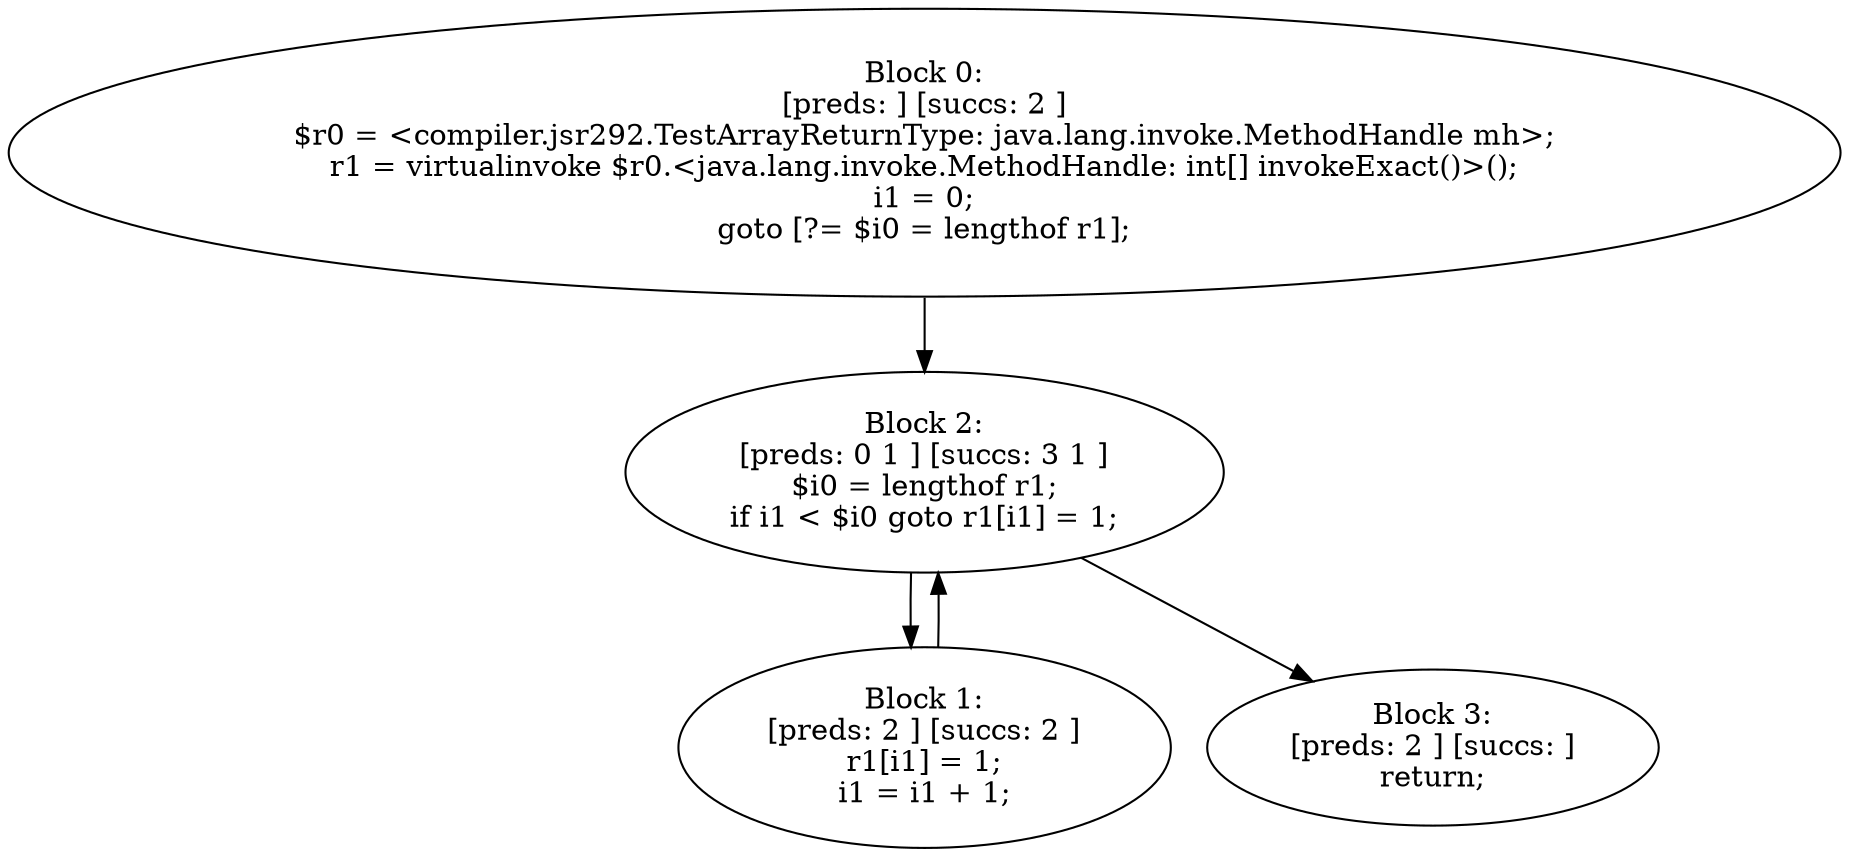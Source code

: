 digraph "unitGraph" {
    "Block 0:
[preds: ] [succs: 2 ]
$r0 = <compiler.jsr292.TestArrayReturnType: java.lang.invoke.MethodHandle mh>;
r1 = virtualinvoke $r0.<java.lang.invoke.MethodHandle: int[] invokeExact()>();
i1 = 0;
goto [?= $i0 = lengthof r1];
"
    "Block 1:
[preds: 2 ] [succs: 2 ]
r1[i1] = 1;
i1 = i1 + 1;
"
    "Block 2:
[preds: 0 1 ] [succs: 3 1 ]
$i0 = lengthof r1;
if i1 < $i0 goto r1[i1] = 1;
"
    "Block 3:
[preds: 2 ] [succs: ]
return;
"
    "Block 0:
[preds: ] [succs: 2 ]
$r0 = <compiler.jsr292.TestArrayReturnType: java.lang.invoke.MethodHandle mh>;
r1 = virtualinvoke $r0.<java.lang.invoke.MethodHandle: int[] invokeExact()>();
i1 = 0;
goto [?= $i0 = lengthof r1];
"->"Block 2:
[preds: 0 1 ] [succs: 3 1 ]
$i0 = lengthof r1;
if i1 < $i0 goto r1[i1] = 1;
";
    "Block 1:
[preds: 2 ] [succs: 2 ]
r1[i1] = 1;
i1 = i1 + 1;
"->"Block 2:
[preds: 0 1 ] [succs: 3 1 ]
$i0 = lengthof r1;
if i1 < $i0 goto r1[i1] = 1;
";
    "Block 2:
[preds: 0 1 ] [succs: 3 1 ]
$i0 = lengthof r1;
if i1 < $i0 goto r1[i1] = 1;
"->"Block 3:
[preds: 2 ] [succs: ]
return;
";
    "Block 2:
[preds: 0 1 ] [succs: 3 1 ]
$i0 = lengthof r1;
if i1 < $i0 goto r1[i1] = 1;
"->"Block 1:
[preds: 2 ] [succs: 2 ]
r1[i1] = 1;
i1 = i1 + 1;
";
}
